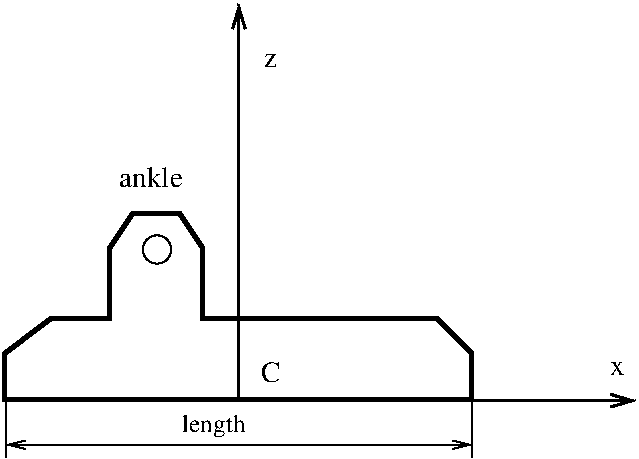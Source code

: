 #FIG 3.2  Produced by xfig version 3.2.5b
Portrait
Center
Metric
Letter  
100.00
Single
-2
1200 2
6 1800 1665 5297 3105
2 3 0 3 0 7 50 -1 -1 0.000 0 0 -1 0 0 13
	 1926 3055 5263 3055 5263 2723 5011 2472 3343 2472 3343 1971
	 3176 1722 2842 1722 2675 1971 2675 2472 2259 2472 1926 2723
	 1926 3055
-6
1 3 0 1 0 7 50 -1 -1 0.000 1 0.0000 3015 1980 101 101 3015 1980 3060 2070
2 1 0 1 0 7 50 -1 -1 0.000 0 0 -1 0 0 2
	 1935 3060 1935 3465
2 1 0 1 0 7 50 -1 -1 0.000 0 0 -1 0 0 2
	 5265 3060 5265 3465
2 1 0 1 0 7 50 -1 -1 0.000 0 0 -1 1 1 2
	0 0 1.00 60.00 120.00
	0 0 1.00 60.00 120.00
	 1935 3375 5265 3375
2 1 0 1 0 7 50 -1 -1 0.000 0 0 -1 0 0 2
	 3600 3060 3600 2970
2 1 0 2 0 7 50 -1 -1 0.000 0 0 -1 1 0 2
	0 0 2.00 90.00 150.00
	 3600 3060 6435 3060
2 1 0 2 0 7 50 -1 -1 0.000 0 0 -1 1 0 2
	0 0 2.00 90.00 150.00
	 3600 3060 3600 225
4 1 0 50 -1 0 14 0.0000 4 165 525 2970 1530 ankle\001
4 1 0 50 -1 0 12 0.0000 4 195 525 3420 3285 length\001
4 1 0 50 -1 0 14 0.0000 4 120 120 6300 2880 x\001
4 1 0 50 -1 0 14 0.0000 4 165 165 3825 2925 C\001
4 1 0 50 -1 0 14 0.0000 4 120 105 3825 675 z\001
